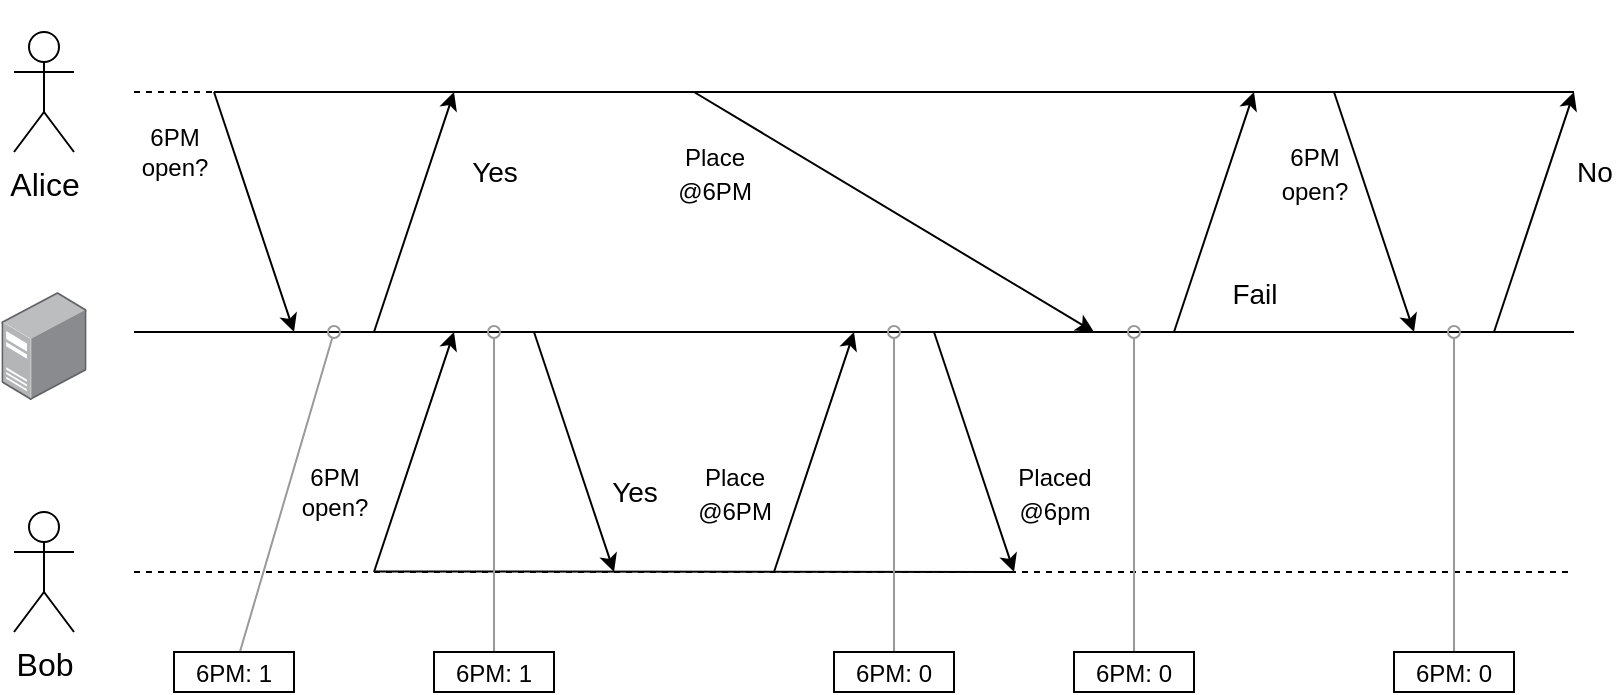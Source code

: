 <mxfile version="12.9.14" type="device"><diagram id="hBI9mQltfFj4HXMhp_NY" name="Page-1"><mxGraphModel dx="1386" dy="748" grid="1" gridSize="10" guides="1" tooltips="1" connect="1" arrows="1" fold="1" page="1" pageScale="1" pageWidth="850" pageHeight="1100" math="0" shadow="0"><root><mxCell id="0"/><mxCell id="1" parent="0"/><mxCell id="4SoyAbP53L69Sm-9Z-8G-1" value="Alice" style="shape=umlActor;verticalLabelPosition=bottom;labelBackgroundColor=#ffffff;verticalAlign=top;html=1;outlineConnect=0;fontSize=16;" vertex="1" parent="1"><mxGeometry x="40" y="450" width="30" height="60" as="geometry"/></mxCell><mxCell id="4SoyAbP53L69Sm-9Z-8G-2" value="Bob" style="shape=umlActor;verticalLabelPosition=bottom;labelBackgroundColor=#ffffff;verticalAlign=top;html=1;outlineConnect=0;fontSize=16;" vertex="1" parent="1"><mxGeometry x="40" y="690" width="30" height="60" as="geometry"/></mxCell><mxCell id="4SoyAbP53L69Sm-9Z-8G-12" value="" style="endArrow=none;dashed=1;html=1;" edge="1" parent="1"><mxGeometry width="50" height="50" relative="1" as="geometry"><mxPoint x="100" y="480" as="sourcePoint"/><mxPoint x="820" y="480" as="targetPoint"/></mxGeometry></mxCell><mxCell id="4SoyAbP53L69Sm-9Z-8G-13" value="" style="endArrow=none;html=1;" edge="1" parent="1"><mxGeometry width="50" height="50" relative="1" as="geometry"><mxPoint x="100" y="600" as="sourcePoint"/><mxPoint x="820" y="600" as="targetPoint"/></mxGeometry></mxCell><mxCell id="4SoyAbP53L69Sm-9Z-8G-15" value="" style="endArrow=none;dashed=1;html=1;" edge="1" parent="1"><mxGeometry width="50" height="50" relative="1" as="geometry"><mxPoint x="100" y="720" as="sourcePoint"/><mxPoint x="820" y="720" as="targetPoint"/></mxGeometry></mxCell><mxCell id="4SoyAbP53L69Sm-9Z-8G-16" value="&lt;font style=&quot;font-size: 12px&quot;&gt;6PM&lt;br&gt;open?&lt;br&gt;&lt;/font&gt;" style="endArrow=classic;html=1;" edge="1" parent="1"><mxGeometry x="-0.65" y="-28" width="50" height="50" relative="1" as="geometry"><mxPoint x="140" y="480" as="sourcePoint"/><mxPoint x="180" y="600" as="targetPoint"/><mxPoint as="offset"/></mxGeometry></mxCell><mxCell id="4SoyAbP53L69Sm-9Z-8G-22" value="&lt;font style=&quot;font-size: 14px&quot;&gt;Yes&lt;/font&gt;" style="endArrow=classic;html=1;fontSize=14;" edge="1" parent="1"><mxGeometry x="0.5" y="-32" width="50" height="50" relative="1" as="geometry"><mxPoint x="220" y="600" as="sourcePoint"/><mxPoint x="260" y="480" as="targetPoint"/><mxPoint as="offset"/></mxGeometry></mxCell><mxCell id="4SoyAbP53L69Sm-9Z-8G-25" value="&lt;font style=&quot;font-size: 12px&quot;&gt;6PM&lt;br&gt;&lt;font style=&quot;font-size: 12px&quot;&gt;open?&lt;/font&gt;&lt;/font&gt;" style="endArrow=classic;html=1;" edge="1" parent="1"><mxGeometry x="-0.5" y="32" width="50" height="50" relative="1" as="geometry"><mxPoint x="220" y="720" as="sourcePoint"/><mxPoint x="260" y="600" as="targetPoint"/><mxPoint as="offset"/></mxGeometry></mxCell><mxCell id="4SoyAbP53L69Sm-9Z-8G-27" value="Yes" style="endArrow=classic;html=1;fontSize=14;" edge="1" parent="1"><mxGeometry x="0.45" y="22" width="50" height="50" relative="1" as="geometry"><mxPoint x="300" y="600" as="sourcePoint"/><mxPoint x="340" y="720" as="targetPoint"/><mxPoint as="offset"/></mxGeometry></mxCell><mxCell id="4SoyAbP53L69Sm-9Z-8G-28" value="" style="endArrow=classic;html=1;fontSize=14;" edge="1" parent="1"><mxGeometry width="50" height="50" relative="1" as="geometry"><mxPoint x="380" y="480" as="sourcePoint"/><mxPoint x="580" y="600" as="targetPoint"/></mxGeometry></mxCell><mxCell id="4SoyAbP53L69Sm-9Z-8G-29" value="&lt;font style=&quot;font-size: 12px&quot;&gt;Place&lt;br&gt;@6PM&lt;/font&gt;" style="edgeLabel;html=1;align=center;verticalAlign=middle;resizable=0;points=[];fontSize=14;" vertex="1" connectable="0" parent="4SoyAbP53L69Sm-9Z-8G-28"><mxGeometry x="-0.394" y="1" relative="1" as="geometry"><mxPoint x="-51.43" y="4" as="offset"/></mxGeometry></mxCell><mxCell id="4SoyAbP53L69Sm-9Z-8G-37" value="&lt;font style=&quot;font-size: 12px&quot;&gt;Place&lt;br&gt;@6PM&lt;/font&gt;" style="endArrow=classic;html=1;fontSize=14;" edge="1" parent="1"><mxGeometry x="-0.5" y="32" width="50" height="50" relative="1" as="geometry"><mxPoint x="420" y="720" as="sourcePoint"/><mxPoint x="460" y="600" as="targetPoint"/><mxPoint as="offset"/></mxGeometry></mxCell><mxCell id="4SoyAbP53L69Sm-9Z-8G-39" value="" style="endArrow=classic;html=1;fontSize=14;" edge="1" parent="1"><mxGeometry width="50" height="50" relative="1" as="geometry"><mxPoint x="500" y="600" as="sourcePoint"/><mxPoint x="540" y="720" as="targetPoint"/></mxGeometry></mxCell><mxCell id="4SoyAbP53L69Sm-9Z-8G-43" value="&lt;font style=&quot;font-size: 12px&quot;&gt;Placed&lt;br&gt;@6pm&lt;/font&gt;" style="edgeLabel;html=1;align=center;verticalAlign=middle;resizable=0;points=[];fontSize=14;" vertex="1" connectable="0" parent="4SoyAbP53L69Sm-9Z-8G-39"><mxGeometry x="-0.142" y="2" relative="1" as="geometry"><mxPoint x="40.94" y="29.13" as="offset"/></mxGeometry></mxCell><mxCell id="4SoyAbP53L69Sm-9Z-8G-44" value="" style="endArrow=classic;html=1;fontSize=14;" edge="1" parent="1"><mxGeometry width="50" height="50" relative="1" as="geometry"><mxPoint x="620" y="600" as="sourcePoint"/><mxPoint x="660" y="480" as="targetPoint"/></mxGeometry></mxCell><mxCell id="4SoyAbP53L69Sm-9Z-8G-45" value="Fail" style="edgeLabel;html=1;align=center;verticalAlign=middle;resizable=0;points=[];fontSize=14;" vertex="1" connectable="0" parent="4SoyAbP53L69Sm-9Z-8G-44"><mxGeometry x="-0.334" y="2" relative="1" as="geometry"><mxPoint x="28.53" y="20.75" as="offset"/></mxGeometry></mxCell><mxCell id="4SoyAbP53L69Sm-9Z-8G-51" value="" style="endArrow=none;html=1;fontSize=14;" edge="1" parent="1"><mxGeometry width="50" height="50" relative="1" as="geometry"><mxPoint x="140" y="480" as="sourcePoint"/><mxPoint x="820" y="480" as="targetPoint"/></mxGeometry></mxCell><mxCell id="4SoyAbP53L69Sm-9Z-8G-52" value="" style="endArrow=none;html=1;fontSize=14;" edge="1" parent="1"><mxGeometry width="50" height="50" relative="1" as="geometry"><mxPoint x="220" y="719.71" as="sourcePoint"/><mxPoint x="540" y="720" as="targetPoint"/></mxGeometry></mxCell><mxCell id="4SoyAbP53L69Sm-9Z-8G-69" style="edgeStyle=none;rounded=0;orthogonalLoop=1;jettySize=auto;html=1;endArrow=oval;endFill=0;strokeColor=#999999;fontSize=14;" edge="1" parent="1" source="4SoyAbP53L69Sm-9Z-8G-67"><mxGeometry relative="1" as="geometry"><mxPoint x="200" y="600" as="targetPoint"/></mxGeometry></mxCell><mxCell id="4SoyAbP53L69Sm-9Z-8G-67" value="&lt;span style=&quot;font-size: 12px&quot;&gt;6PM: 1&lt;/span&gt;" style="rounded=0;whiteSpace=wrap;html=1;strokeColor=#000000;fontSize=14;" vertex="1" parent="1"><mxGeometry x="120" y="760" width="60" height="20" as="geometry"/></mxCell><mxCell id="4SoyAbP53L69Sm-9Z-8G-71" style="edgeStyle=none;rounded=0;orthogonalLoop=1;jettySize=auto;html=1;endArrow=oval;endFill=0;strokeColor=#999999;fontSize=14;" edge="1" parent="1" source="4SoyAbP53L69Sm-9Z-8G-70"><mxGeometry relative="1" as="geometry"><mxPoint x="280" y="600" as="targetPoint"/></mxGeometry></mxCell><mxCell id="4SoyAbP53L69Sm-9Z-8G-70" value="&lt;span style=&quot;font-size: 12px&quot;&gt;6PM: 1&lt;/span&gt;" style="rounded=0;whiteSpace=wrap;html=1;strokeColor=#000000;fontSize=14;" vertex="1" parent="1"><mxGeometry x="250" y="760" width="60" height="20" as="geometry"/></mxCell><mxCell id="4SoyAbP53L69Sm-9Z-8G-73" style="edgeStyle=none;rounded=0;orthogonalLoop=1;jettySize=auto;html=1;endArrow=oval;endFill=0;strokeColor=#999999;fontSize=14;" edge="1" parent="1" source="4SoyAbP53L69Sm-9Z-8G-72"><mxGeometry relative="1" as="geometry"><mxPoint x="480" y="600" as="targetPoint"/></mxGeometry></mxCell><mxCell id="4SoyAbP53L69Sm-9Z-8G-72" value="&lt;span style=&quot;font-size: 12px&quot;&gt;6PM: 0&lt;/span&gt;" style="rounded=0;whiteSpace=wrap;html=1;strokeColor=#000000;fontSize=14;" vertex="1" parent="1"><mxGeometry x="450" y="760" width="60" height="20" as="geometry"/></mxCell><mxCell id="4SoyAbP53L69Sm-9Z-8G-75" style="edgeStyle=none;rounded=0;orthogonalLoop=1;jettySize=auto;html=1;endArrow=oval;endFill=0;strokeColor=#999999;fontSize=14;" edge="1" parent="1" source="4SoyAbP53L69Sm-9Z-8G-74"><mxGeometry relative="1" as="geometry"><mxPoint x="600" y="600" as="targetPoint"/></mxGeometry></mxCell><mxCell id="4SoyAbP53L69Sm-9Z-8G-74" value="&lt;span style=&quot;font-size: 12px&quot;&gt;6PM: 0&lt;/span&gt;" style="rounded=0;whiteSpace=wrap;html=1;strokeColor=#000000;fontSize=14;" vertex="1" parent="1"><mxGeometry x="570" y="760" width="60" height="20" as="geometry"/></mxCell><mxCell id="4SoyAbP53L69Sm-9Z-8G-76" value="" style="shape=image;html=1;verticalAlign=top;verticalLabelPosition=bottom;labelBackgroundColor=#ffffff;imageAspect=0;aspect=fixed;image=https://cdn1.iconfinder.com/data/icons/random-crafticons/48/misc-_smile_-128.png;strokeColor=#000000;fontSize=14;imageBackground=#ffffff;" vertex="1" parent="1"><mxGeometry x="520" y="730" width="40" height="40" as="geometry"/></mxCell><mxCell id="4SoyAbP53L69Sm-9Z-8G-81" value="" style="group" vertex="1" connectable="0" parent="1"><mxGeometry x="630" y="450" width="52" height="24" as="geometry"/></mxCell><mxCell id="4SoyAbP53L69Sm-9Z-8G-78" value="" style="shape=image;html=1;verticalAlign=top;verticalLabelPosition=bottom;labelBackgroundColor=#ffffff;imageAspect=0;aspect=fixed;image=https://cdn2.iconfinder.com/data/icons/font-awesome/1792/question-128.png;strokeColor=#000000;fontSize=14;" vertex="1" parent="4SoyAbP53L69Sm-9Z-8G-81"><mxGeometry width="24" height="24" as="geometry"/></mxCell><mxCell id="4SoyAbP53L69Sm-9Z-8G-79" value="" style="shape=image;html=1;verticalAlign=top;verticalLabelPosition=bottom;labelBackgroundColor=#ffffff;imageAspect=0;aspect=fixed;image=https://cdn2.iconfinder.com/data/icons/font-awesome/1792/question-128.png;strokeColor=#000000;fontSize=14;" vertex="1" parent="4SoyAbP53L69Sm-9Z-8G-81"><mxGeometry x="28" width="24" height="24" as="geometry"/></mxCell><mxCell id="4SoyAbP53L69Sm-9Z-8G-80" value="" style="shape=image;html=1;verticalAlign=top;verticalLabelPosition=bottom;labelBackgroundColor=#ffffff;imageAspect=0;aspect=fixed;image=https://cdn2.iconfinder.com/data/icons/font-awesome/1792/question-128.png;strokeColor=#000000;fontSize=14;" vertex="1" parent="4SoyAbP53L69Sm-9Z-8G-81"><mxGeometry x="14" width="24" height="24" as="geometry"/></mxCell><mxCell id="4SoyAbP53L69Sm-9Z-8G-82" value="" style="endArrow=classic;html=1;strokeColor=#000000;fontSize=14;" edge="1" parent="1"><mxGeometry width="50" height="50" relative="1" as="geometry"><mxPoint x="700" y="480" as="sourcePoint"/><mxPoint x="740" y="600" as="targetPoint"/></mxGeometry></mxCell><mxCell id="4SoyAbP53L69Sm-9Z-8G-85" value="&lt;span style=&quot;font-size: 12px&quot;&gt;6PM&lt;/span&gt;&lt;br style=&quot;font-size: 12px&quot;&gt;&lt;span style=&quot;font-size: 12px&quot;&gt;open?&lt;/span&gt;" style="edgeLabel;html=1;align=center;verticalAlign=middle;resizable=0;points=[];fontSize=14;" vertex="1" connectable="0" parent="4SoyAbP53L69Sm-9Z-8G-82"><mxGeometry x="-0.171" relative="1" as="geometry"><mxPoint x="-26.56" y="-9.69" as="offset"/></mxGeometry></mxCell><mxCell id="4SoyAbP53L69Sm-9Z-8G-84" value="" style="endArrow=classic;html=1;strokeColor=#000000;fontSize=14;" edge="1" parent="1"><mxGeometry width="50" height="50" relative="1" as="geometry"><mxPoint x="780" y="600" as="sourcePoint"/><mxPoint x="820" y="480" as="targetPoint"/></mxGeometry></mxCell><mxCell id="4SoyAbP53L69Sm-9Z-8G-86" value="No" style="edgeLabel;html=1;align=center;verticalAlign=middle;resizable=0;points=[];fontSize=14;" vertex="1" connectable="0" parent="4SoyAbP53L69Sm-9Z-8G-84"><mxGeometry x="0.225" y="1" relative="1" as="geometry"><mxPoint x="26.4" y="-6.05" as="offset"/></mxGeometry></mxCell><mxCell id="4SoyAbP53L69Sm-9Z-8G-87" style="edgeStyle=none;rounded=0;orthogonalLoop=1;jettySize=auto;html=1;endArrow=oval;endFill=0;strokeColor=#999999;fontSize=14;" edge="1" parent="1"><mxGeometry relative="1" as="geometry"><mxPoint x="760" y="600" as="targetPoint"/><mxPoint x="760" y="760" as="sourcePoint"/></mxGeometry></mxCell><mxCell id="4SoyAbP53L69Sm-9Z-8G-88" value="&lt;span style=&quot;font-size: 12px&quot;&gt;6PM: 0&lt;/span&gt;" style="rounded=0;whiteSpace=wrap;html=1;strokeColor=#000000;fontSize=14;" vertex="1" parent="1"><mxGeometry x="730" y="760" width="60" height="20" as="geometry"/></mxCell><mxCell id="4SoyAbP53L69Sm-9Z-8G-89" value="" style="shape=image;html=1;verticalAlign=top;verticalLabelPosition=bottom;labelBackgroundColor=#ffffff;imageAspect=0;aspect=fixed;image=https://cdn1.iconfinder.com/data/icons/free-98-icons/32/sad-128.png;strokeColor=#000000;fontSize=14;" vertex="1" parent="1"><mxGeometry x="800" y="434" width="40" height="40" as="geometry"/></mxCell><mxCell id="4SoyAbP53L69Sm-9Z-8G-90" value="" style="points=[];aspect=fixed;html=1;align=center;shadow=0;dashed=0;image;image=img/lib/allied_telesis/computer_and_terminals/Server_Desktop.svg;strokeColor=#000000;fontSize=14;" vertex="1" parent="1"><mxGeometry x="33.7" y="580" width="42.6" height="54" as="geometry"/></mxCell></root></mxGraphModel></diagram></mxfile>
